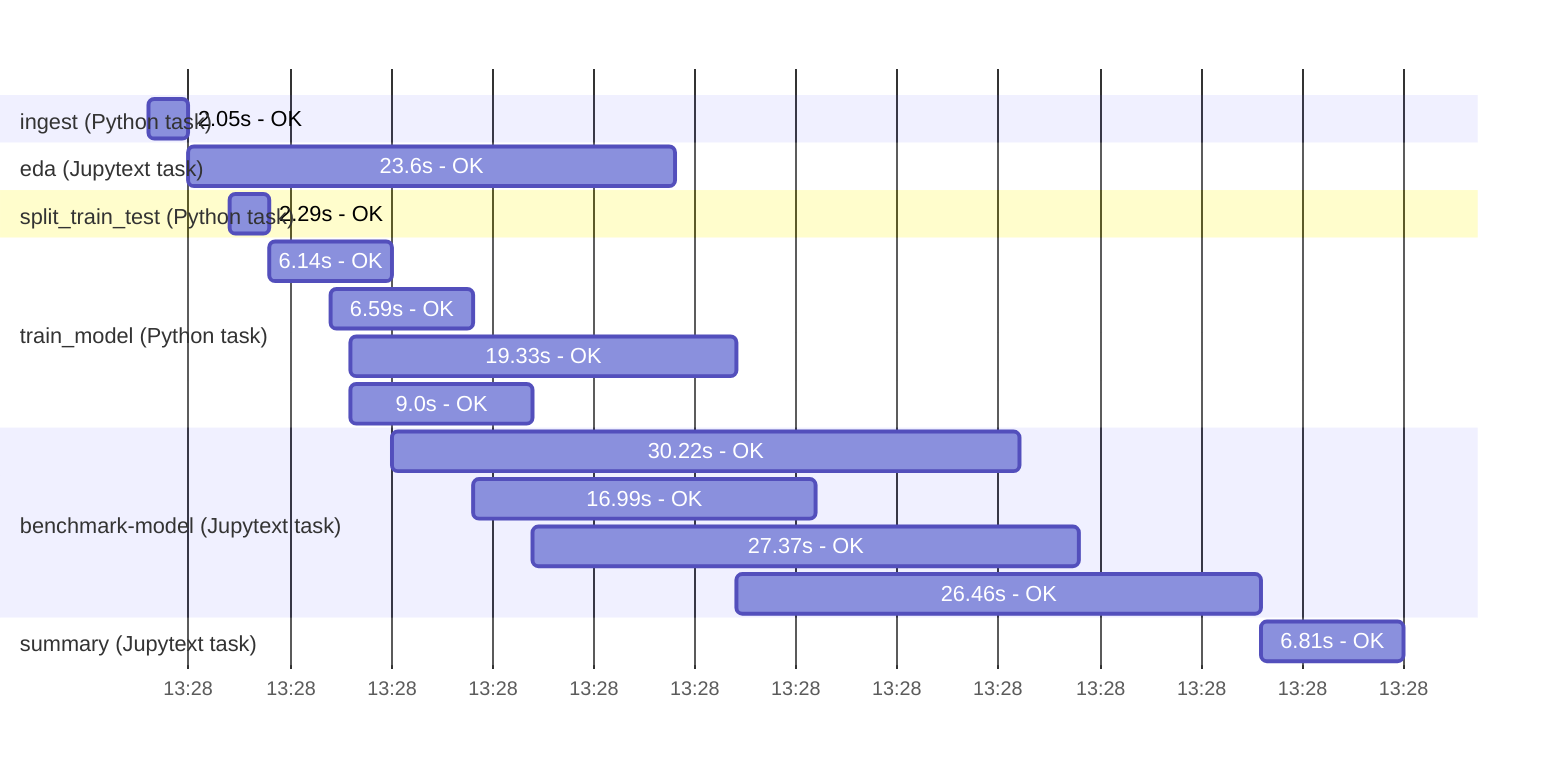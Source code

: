 gantt
    %% Mermaid input file for drawing Gantt chart of runlog runtimes
    %% See https://mermaid-js.github.io/mermaid/#/gantt
    %%
    axisFormat %H:%M
    %%
    %% Give timestamps as unix timestamps (ms)
    dateFormat x
    %%
    section ingest (Python task)
    2.05s - OK : , 1690094043 , 1690094045 
    section eda (Jupytext task)
    23.6s - OK : , 1690094045 , 1690094069 
    section split_train_test (Python task)
    2.29s - OK : , 1690094047 , 1690094049 
    section train_model (Python task)
    6.14s - OK : , 1690094049 , 1690094055 
    section train_model (Python task)
    6.59s - OK : , 1690094052 , 1690094059 
    section train_model (Python task)
    19.33s - OK : , 1690094053 , 1690094072 
    section train_model (Python task)
    9.0s - OK : , 1690094053 , 1690094062 
    section benchmark-model (Jupytext task)
    30.22s - OK : , 1690094055 , 1690094086 
    section benchmark-model (Jupytext task)
    16.99s - OK : , 1690094059 , 1690094076 
    section benchmark-model (Jupytext task)
    27.37s - OK : , 1690094062 , 1690094089 
    section benchmark-model (Jupytext task)
    26.46s - OK : , 1690094072 , 1690094098 
    section summary (Jupytext task)
    6.81s - OK : , 1690094098 , 1690094105